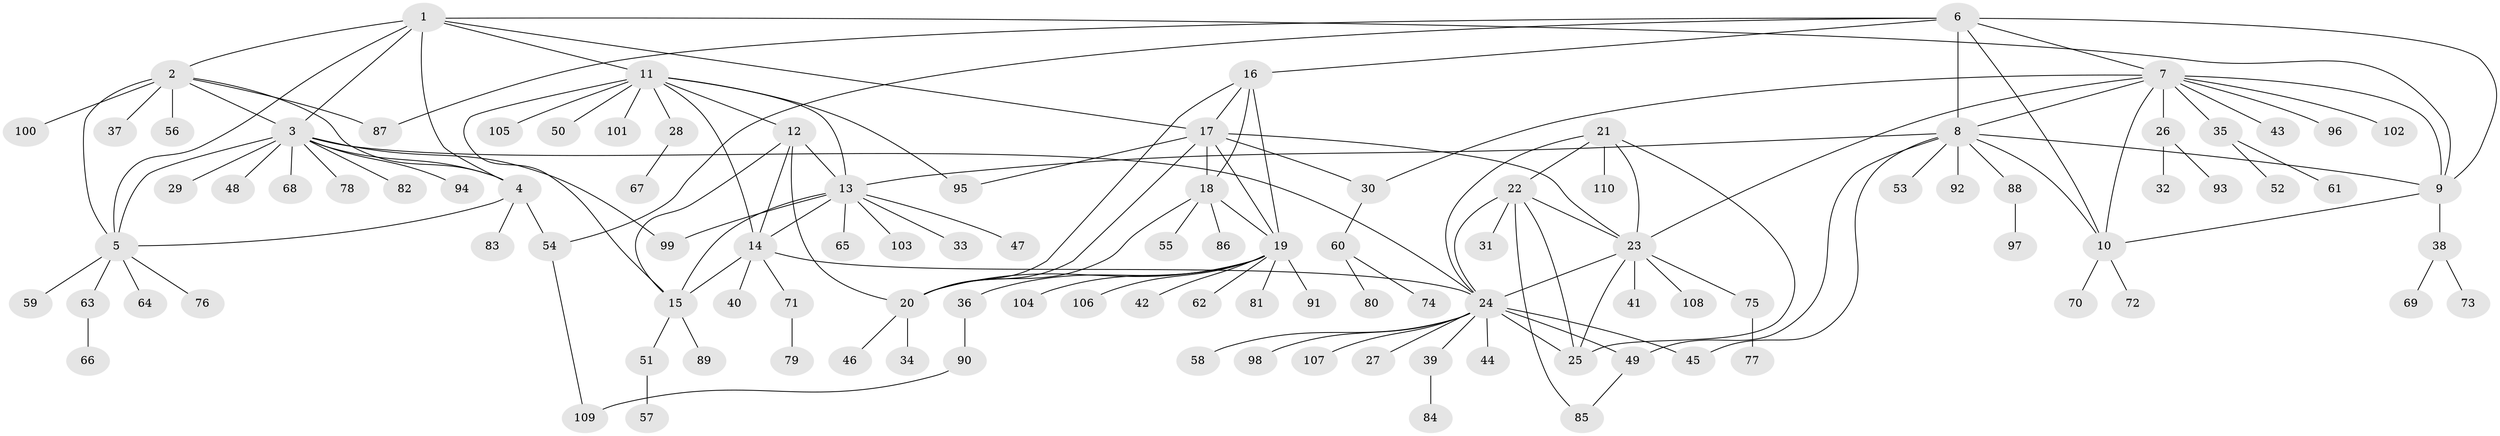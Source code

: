 // coarse degree distribution, {8: 0.05714285714285714, 2: 0.11428571428571428, 7: 0.05714285714285714, 6: 0.14285714285714285, 3: 0.11428571428571428, 5: 0.08571428571428572, 4: 0.05714285714285714, 1: 0.37142857142857144}
// Generated by graph-tools (version 1.1) at 2025/52/03/04/25 22:52:24]
// undirected, 110 vertices, 154 edges
graph export_dot {
  node [color=gray90,style=filled];
  1;
  2;
  3;
  4;
  5;
  6;
  7;
  8;
  9;
  10;
  11;
  12;
  13;
  14;
  15;
  16;
  17;
  18;
  19;
  20;
  21;
  22;
  23;
  24;
  25;
  26;
  27;
  28;
  29;
  30;
  31;
  32;
  33;
  34;
  35;
  36;
  37;
  38;
  39;
  40;
  41;
  42;
  43;
  44;
  45;
  46;
  47;
  48;
  49;
  50;
  51;
  52;
  53;
  54;
  55;
  56;
  57;
  58;
  59;
  60;
  61;
  62;
  63;
  64;
  65;
  66;
  67;
  68;
  69;
  70;
  71;
  72;
  73;
  74;
  75;
  76;
  77;
  78;
  79;
  80;
  81;
  82;
  83;
  84;
  85;
  86;
  87;
  88;
  89;
  90;
  91;
  92;
  93;
  94;
  95;
  96;
  97;
  98;
  99;
  100;
  101;
  102;
  103;
  104;
  105;
  106;
  107;
  108;
  109;
  110;
  1 -- 2;
  1 -- 3;
  1 -- 4;
  1 -- 5;
  1 -- 9;
  1 -- 11;
  1 -- 17;
  2 -- 3;
  2 -- 4;
  2 -- 5;
  2 -- 37;
  2 -- 56;
  2 -- 87;
  2 -- 100;
  3 -- 4;
  3 -- 5;
  3 -- 24;
  3 -- 29;
  3 -- 48;
  3 -- 68;
  3 -- 78;
  3 -- 82;
  3 -- 94;
  3 -- 99;
  4 -- 5;
  4 -- 54;
  4 -- 83;
  5 -- 59;
  5 -- 63;
  5 -- 64;
  5 -- 76;
  6 -- 7;
  6 -- 8;
  6 -- 9;
  6 -- 10;
  6 -- 16;
  6 -- 54;
  6 -- 87;
  7 -- 8;
  7 -- 9;
  7 -- 10;
  7 -- 23;
  7 -- 26;
  7 -- 30;
  7 -- 35;
  7 -- 43;
  7 -- 96;
  7 -- 102;
  8 -- 9;
  8 -- 10;
  8 -- 13;
  8 -- 45;
  8 -- 49;
  8 -- 53;
  8 -- 88;
  8 -- 92;
  9 -- 10;
  9 -- 38;
  10 -- 70;
  10 -- 72;
  11 -- 12;
  11 -- 13;
  11 -- 14;
  11 -- 15;
  11 -- 28;
  11 -- 50;
  11 -- 95;
  11 -- 101;
  11 -- 105;
  12 -- 13;
  12 -- 14;
  12 -- 15;
  12 -- 20;
  13 -- 14;
  13 -- 15;
  13 -- 33;
  13 -- 47;
  13 -- 65;
  13 -- 99;
  13 -- 103;
  14 -- 15;
  14 -- 24;
  14 -- 40;
  14 -- 71;
  15 -- 51;
  15 -- 89;
  16 -- 17;
  16 -- 18;
  16 -- 19;
  16 -- 20;
  17 -- 18;
  17 -- 19;
  17 -- 20;
  17 -- 23;
  17 -- 30;
  17 -- 95;
  18 -- 19;
  18 -- 20;
  18 -- 55;
  18 -- 86;
  19 -- 20;
  19 -- 36;
  19 -- 42;
  19 -- 62;
  19 -- 81;
  19 -- 91;
  19 -- 104;
  19 -- 106;
  20 -- 34;
  20 -- 46;
  21 -- 22;
  21 -- 23;
  21 -- 24;
  21 -- 25;
  21 -- 110;
  22 -- 23;
  22 -- 24;
  22 -- 25;
  22 -- 31;
  22 -- 85;
  23 -- 24;
  23 -- 25;
  23 -- 41;
  23 -- 75;
  23 -- 108;
  24 -- 25;
  24 -- 27;
  24 -- 39;
  24 -- 44;
  24 -- 45;
  24 -- 49;
  24 -- 58;
  24 -- 98;
  24 -- 107;
  26 -- 32;
  26 -- 93;
  28 -- 67;
  30 -- 60;
  35 -- 52;
  35 -- 61;
  36 -- 90;
  38 -- 69;
  38 -- 73;
  39 -- 84;
  49 -- 85;
  51 -- 57;
  54 -- 109;
  60 -- 74;
  60 -- 80;
  63 -- 66;
  71 -- 79;
  75 -- 77;
  88 -- 97;
  90 -- 109;
}
